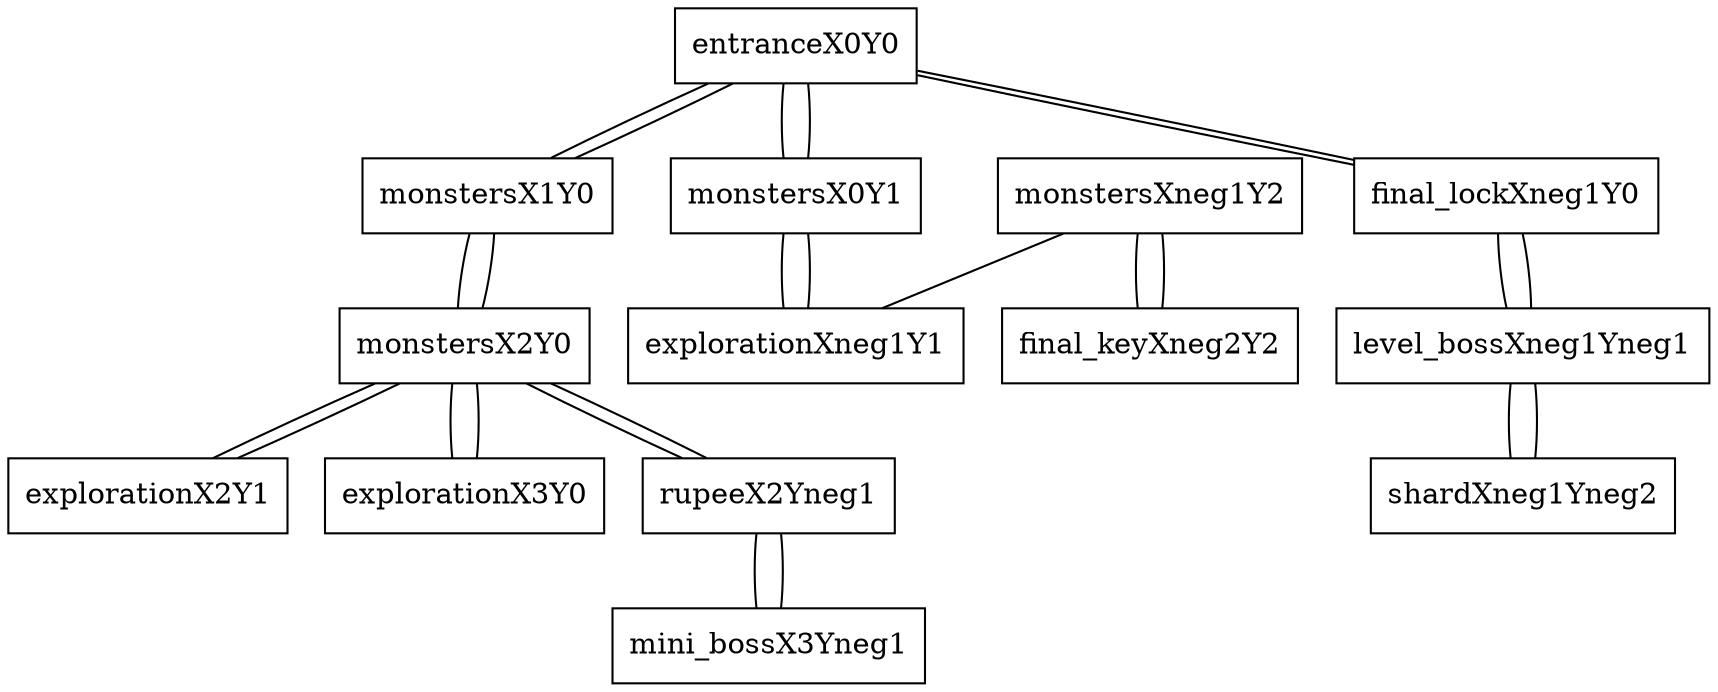 graph space {

node [shape="box"]; entranceX0Y0 [pad="1.5,0.0" pos="0,0!"]; monstersX1Y0 [pad="1.5,0.0" pos="1,0!"]; monstersX2Y0 [pad="1.5,0.0" pos="2,0!"]; explorationX2Y1 [pad="1.5,0.0" pos="2,1!"]; explorationX3Y0 [pad="1.5,0.0" pos="3,0!"]; rupeeX2Yneg1 [pad="1.5,0.0" pos="2,-1!"]; monstersX0Y1 [pad="1.5,0.0" pos="0,1!"]; mini_bossX3Yneg1 [pad="1.5,0.0" pos="3,-1!"]; explorationXneg1Y1 [pad="1.5,0.0" pos="-1,1!"]; monstersXneg1Y2 [pad="1.5,0.0" pos="-1,2!"]; final_keyXneg2Y2 [pad="1.5,0.0" pos="-2,2!"]; final_lockXneg1Y0 [pad="1.5,0.0" pos="-1,0!"]; level_bossXneg1Yneg1 [pad="1.5,0.0" pos="-1,-1!"]; shardXneg1Yneg2 [pad="1.5,0.0" pos="-1,-2!"]; 
entranceX0Y0 -- final_lockXneg1Y0;
entranceX0Y0 -- monstersX0Y1;
entranceX0Y0 -- monstersX1Y0;
monstersX1Y0 -- entranceX0Y0;
monstersX1Y0 -- monstersX2Y0;
monstersX2Y0 -- explorationX2Y1;
monstersX2Y0 -- explorationX3Y0;
monstersX2Y0 -- rupeeX2Yneg1;
monstersX2Y0 -- monstersX1Y0;
explorationX2Y1 -- monstersX2Y0;
explorationX3Y0 -- monstersX2Y0;
rupeeX2Yneg1 -- monstersX2Y0;
rupeeX2Yneg1 -- mini_bossX3Yneg1;
monstersX0Y1 -- explorationXneg1Y1;
monstersX0Y1 -- entranceX0Y0;
mini_bossX3Yneg1 -- rupeeX2Yneg1;
explorationXneg1Y1 -- monstersX0Y1;
monstersXneg1Y2 -- explorationXneg1Y1;
monstersXneg1Y2 -- final_keyXneg2Y2;
final_keyXneg2Y2 -- monstersXneg1Y2;
final_lockXneg1Y0 -- entranceX0Y0;
final_lockXneg1Y0 -- level_bossXneg1Yneg1;
level_bossXneg1Yneg1 -- final_lockXneg1Y0;
level_bossXneg1Yneg1 -- shardXneg1Yneg2;
shardXneg1Yneg2 -- level_bossXneg1Yneg1;
}